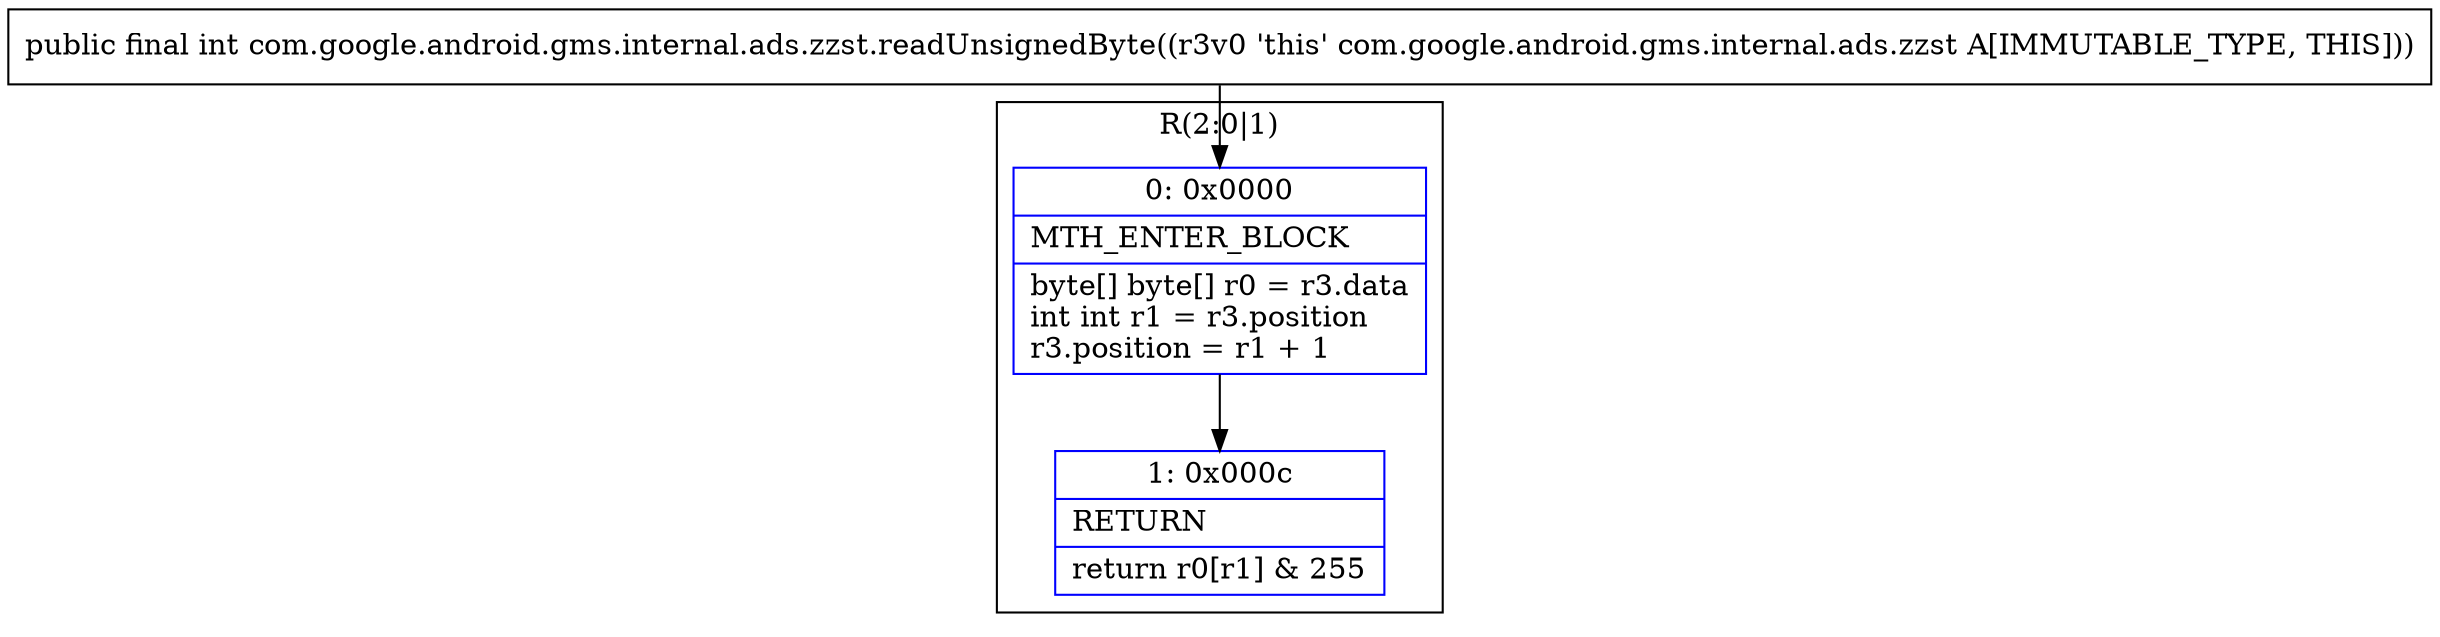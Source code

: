 digraph "CFG forcom.google.android.gms.internal.ads.zzst.readUnsignedByte()I" {
subgraph cluster_Region_526635602 {
label = "R(2:0|1)";
node [shape=record,color=blue];
Node_0 [shape=record,label="{0\:\ 0x0000|MTH_ENTER_BLOCK\l|byte[] byte[] r0 = r3.data\lint int r1 = r3.position\lr3.position = r1 + 1\l}"];
Node_1 [shape=record,label="{1\:\ 0x000c|RETURN\l|return r0[r1] & 255\l}"];
}
MethodNode[shape=record,label="{public final int com.google.android.gms.internal.ads.zzst.readUnsignedByte((r3v0 'this' com.google.android.gms.internal.ads.zzst A[IMMUTABLE_TYPE, THIS])) }"];
MethodNode -> Node_0;
Node_0 -> Node_1;
}

